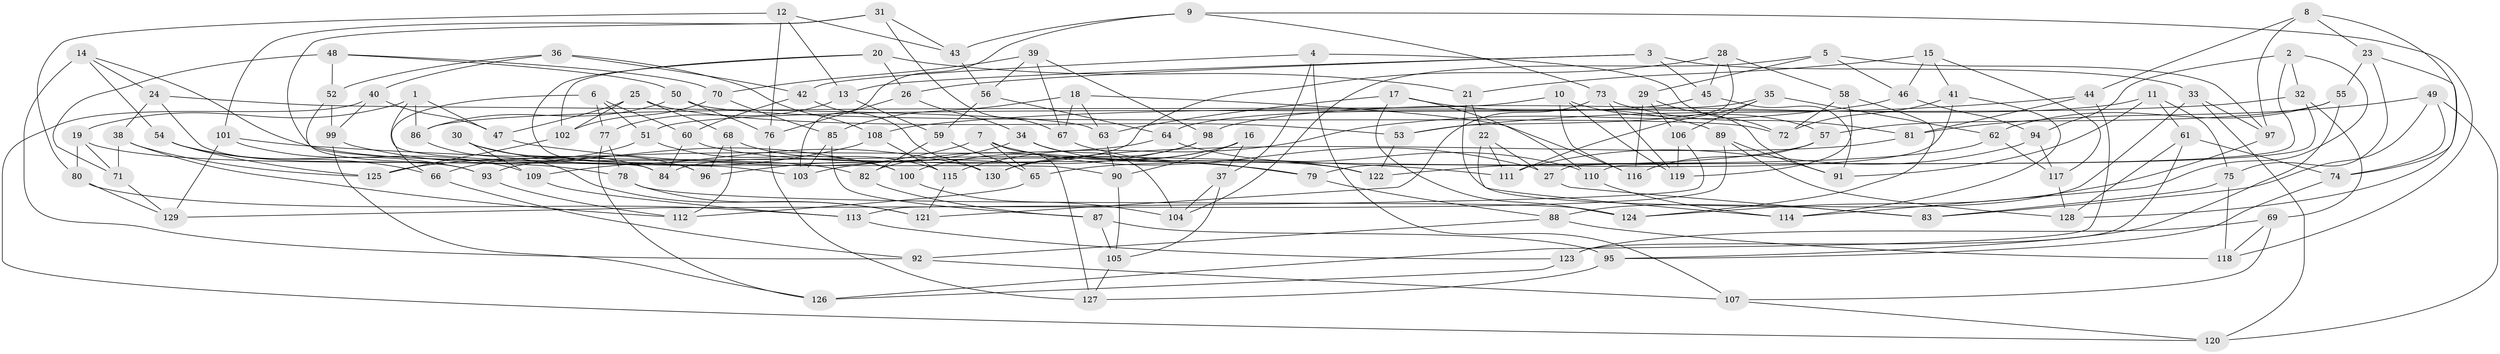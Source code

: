 // Generated by graph-tools (version 1.1) at 2025/26/03/09/25 03:26:55]
// undirected, 130 vertices, 260 edges
graph export_dot {
graph [start="1"]
  node [color=gray90,style=filled];
  1;
  2;
  3;
  4;
  5;
  6;
  7;
  8;
  9;
  10;
  11;
  12;
  13;
  14;
  15;
  16;
  17;
  18;
  19;
  20;
  21;
  22;
  23;
  24;
  25;
  26;
  27;
  28;
  29;
  30;
  31;
  32;
  33;
  34;
  35;
  36;
  37;
  38;
  39;
  40;
  41;
  42;
  43;
  44;
  45;
  46;
  47;
  48;
  49;
  50;
  51;
  52;
  53;
  54;
  55;
  56;
  57;
  58;
  59;
  60;
  61;
  62;
  63;
  64;
  65;
  66;
  67;
  68;
  69;
  70;
  71;
  72;
  73;
  74;
  75;
  76;
  77;
  78;
  79;
  80;
  81;
  82;
  83;
  84;
  85;
  86;
  87;
  88;
  89;
  90;
  91;
  92;
  93;
  94;
  95;
  96;
  97;
  98;
  99;
  100;
  101;
  102;
  103;
  104;
  105;
  106;
  107;
  108;
  109;
  110;
  111;
  112;
  113;
  114;
  115;
  116;
  117;
  118;
  119;
  120;
  121;
  122;
  123;
  124;
  125;
  126;
  127;
  128;
  129;
  130;
  1 -- 47;
  1 -- 19;
  1 -- 90;
  1 -- 86;
  2 -- 114;
  2 -- 94;
  2 -- 27;
  2 -- 32;
  3 -- 45;
  3 -- 13;
  3 -- 33;
  3 -- 26;
  4 -- 37;
  4 -- 107;
  4 -- 42;
  4 -- 72;
  5 -- 29;
  5 -- 97;
  5 -- 46;
  5 -- 104;
  6 -- 66;
  6 -- 60;
  6 -- 77;
  6 -- 51;
  7 -- 109;
  7 -- 65;
  7 -- 127;
  7 -- 27;
  8 -- 97;
  8 -- 23;
  8 -- 74;
  8 -- 44;
  9 -- 103;
  9 -- 118;
  9 -- 73;
  9 -- 43;
  10 -- 119;
  10 -- 57;
  10 -- 86;
  10 -- 116;
  11 -- 75;
  11 -- 91;
  11 -- 98;
  11 -- 61;
  12 -- 76;
  12 -- 43;
  12 -- 80;
  12 -- 13;
  13 -- 77;
  13 -- 59;
  14 -- 54;
  14 -- 24;
  14 -- 82;
  14 -- 92;
  15 -- 21;
  15 -- 46;
  15 -- 117;
  15 -- 41;
  16 -- 90;
  16 -- 100;
  16 -- 82;
  16 -- 37;
  17 -- 110;
  17 -- 89;
  17 -- 63;
  17 -- 124;
  18 -- 67;
  18 -- 85;
  18 -- 63;
  18 -- 116;
  19 -- 78;
  19 -- 71;
  19 -- 80;
  20 -- 26;
  20 -- 96;
  20 -- 21;
  20 -- 102;
  21 -- 22;
  21 -- 83;
  22 -- 114;
  22 -- 27;
  22 -- 111;
  23 -- 128;
  23 -- 55;
  23 -- 75;
  24 -- 63;
  24 -- 93;
  24 -- 38;
  25 -- 68;
  25 -- 53;
  25 -- 102;
  25 -- 47;
  26 -- 76;
  26 -- 34;
  27 -- 83;
  28 -- 84;
  28 -- 45;
  28 -- 58;
  28 -- 53;
  29 -- 91;
  29 -- 106;
  29 -- 116;
  30 -- 109;
  30 -- 130;
  30 -- 84;
  30 -- 96;
  31 -- 67;
  31 -- 103;
  31 -- 43;
  31 -- 101;
  32 -- 110;
  32 -- 69;
  32 -- 108;
  33 -- 97;
  33 -- 120;
  33 -- 88;
  34 -- 104;
  34 -- 79;
  34 -- 96;
  35 -- 111;
  35 -- 62;
  35 -- 106;
  35 -- 51;
  36 -- 42;
  36 -- 52;
  36 -- 40;
  36 -- 108;
  37 -- 104;
  37 -- 105;
  38 -- 112;
  38 -- 125;
  38 -- 71;
  39 -- 98;
  39 -- 56;
  39 -- 67;
  39 -- 70;
  40 -- 120;
  40 -- 99;
  40 -- 47;
  41 -- 72;
  41 -- 79;
  41 -- 114;
  42 -- 130;
  42 -- 60;
  43 -- 56;
  44 -- 53;
  44 -- 81;
  44 -- 126;
  45 -- 64;
  45 -- 91;
  46 -- 94;
  46 -- 115;
  47 -- 79;
  48 -- 70;
  48 -- 50;
  48 -- 52;
  48 -- 71;
  49 -- 120;
  49 -- 81;
  49 -- 74;
  49 -- 83;
  50 -- 86;
  50 -- 76;
  50 -- 72;
  51 -- 66;
  51 -- 100;
  52 -- 84;
  52 -- 99;
  53 -- 122;
  54 -- 66;
  54 -- 93;
  54 -- 125;
  55 -- 57;
  55 -- 62;
  55 -- 95;
  56 -- 64;
  56 -- 59;
  57 -- 116;
  57 -- 65;
  58 -- 72;
  58 -- 119;
  58 -- 124;
  59 -- 82;
  59 -- 65;
  60 -- 84;
  60 -- 122;
  61 -- 123;
  61 -- 74;
  61 -- 128;
  62 -- 117;
  62 -- 122;
  63 -- 90;
  64 -- 110;
  64 -- 93;
  65 -- 112;
  66 -- 92;
  67 -- 122;
  68 -- 112;
  68 -- 96;
  68 -- 115;
  69 -- 118;
  69 -- 107;
  69 -- 123;
  70 -- 102;
  70 -- 85;
  71 -- 129;
  73 -- 121;
  73 -- 81;
  73 -- 119;
  74 -- 95;
  75 -- 83;
  75 -- 118;
  76 -- 127;
  77 -- 78;
  77 -- 126;
  78 -- 121;
  78 -- 124;
  79 -- 88;
  80 -- 113;
  80 -- 129;
  81 -- 130;
  82 -- 87;
  85 -- 87;
  85 -- 103;
  86 -- 121;
  87 -- 105;
  87 -- 95;
  88 -- 118;
  88 -- 92;
  89 -- 128;
  89 -- 113;
  89 -- 91;
  90 -- 105;
  92 -- 107;
  93 -- 112;
  94 -- 117;
  94 -- 111;
  95 -- 127;
  97 -- 124;
  98 -- 130;
  98 -- 103;
  99 -- 126;
  99 -- 100;
  100 -- 104;
  101 -- 109;
  101 -- 111;
  101 -- 129;
  102 -- 125;
  105 -- 127;
  106 -- 119;
  106 -- 129;
  107 -- 120;
  108 -- 125;
  108 -- 115;
  109 -- 113;
  110 -- 114;
  113 -- 123;
  115 -- 121;
  117 -- 128;
  123 -- 126;
}
